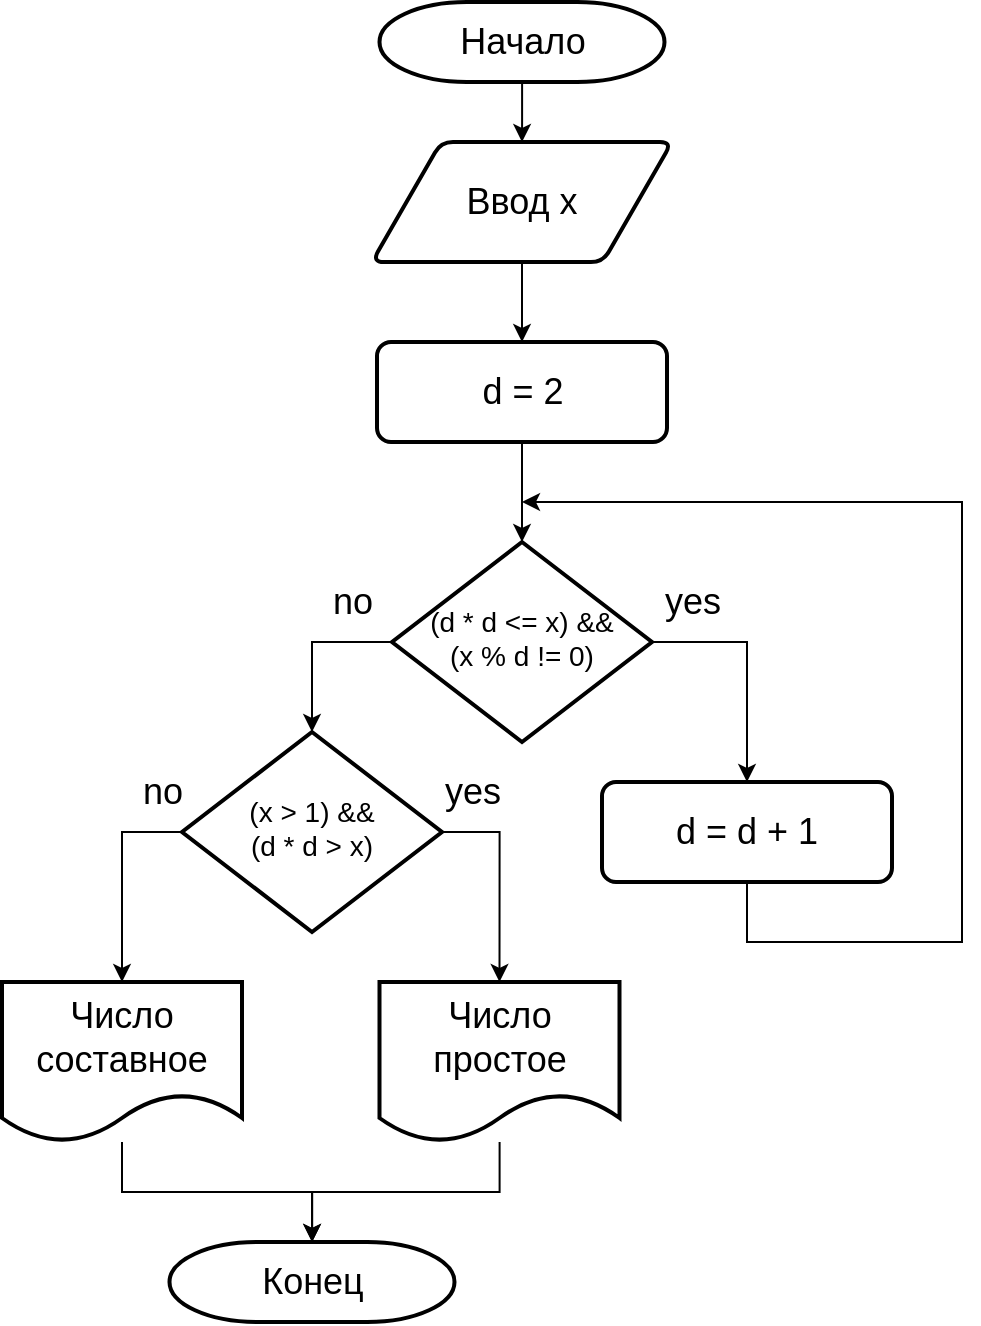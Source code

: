 <mxfile version="14.9.3" type="github">
  <diagram id="C5RBs43oDa-KdzZeNtuy" name="Page-1">
    <mxGraphModel dx="693" dy="746" grid="1" gridSize="10" guides="1" tooltips="1" connect="1" arrows="1" fold="1" page="1" pageScale="1" pageWidth="827" pageHeight="1169" math="0" shadow="0">
      <root>
        <mxCell id="WIyWlLk6GJQsqaUBKTNV-0" />
        <mxCell id="WIyWlLk6GJQsqaUBKTNV-1" parent="WIyWlLk6GJQsqaUBKTNV-0" />
        <mxCell id="HqP1AH-cH8uqQTu6hfhK-6" value="" style="edgeStyle=orthogonalEdgeStyle;rounded=0;orthogonalLoop=1;jettySize=auto;html=1;fontSize=14;" edge="1" parent="WIyWlLk6GJQsqaUBKTNV-1" source="HqP1AH-cH8uqQTu6hfhK-1" target="HqP1AH-cH8uqQTu6hfhK-2">
          <mxGeometry relative="1" as="geometry" />
        </mxCell>
        <mxCell id="HqP1AH-cH8uqQTu6hfhK-1" value="Ввод x" style="shape=parallelogram;html=1;strokeWidth=2;perimeter=parallelogramPerimeter;whiteSpace=wrap;rounded=1;arcSize=12;size=0.23;fontSize=18;" vertex="1" parent="WIyWlLk6GJQsqaUBKTNV-1">
          <mxGeometry x="245" y="110" width="150" height="60" as="geometry" />
        </mxCell>
        <mxCell id="HqP1AH-cH8uqQTu6hfhK-7" value="" style="edgeStyle=orthogonalEdgeStyle;rounded=0;orthogonalLoop=1;jettySize=auto;html=1;fontSize=14;" edge="1" parent="WIyWlLk6GJQsqaUBKTNV-1" source="HqP1AH-cH8uqQTu6hfhK-2" target="HqP1AH-cH8uqQTu6hfhK-3">
          <mxGeometry relative="1" as="geometry" />
        </mxCell>
        <mxCell id="HqP1AH-cH8uqQTu6hfhK-2" value="d = 2" style="rounded=1;whiteSpace=wrap;html=1;absoluteArcSize=1;arcSize=14;strokeWidth=2;fontSize=18;" vertex="1" parent="WIyWlLk6GJQsqaUBKTNV-1">
          <mxGeometry x="247.5" y="210" width="145" height="50" as="geometry" />
        </mxCell>
        <mxCell id="HqP1AH-cH8uqQTu6hfhK-9" style="edgeStyle=orthogonalEdgeStyle;rounded=0;orthogonalLoop=1;jettySize=auto;html=1;exitX=1;exitY=0.5;exitDx=0;exitDy=0;fontSize=14;" edge="1" parent="WIyWlLk6GJQsqaUBKTNV-1" source="HqP1AH-cH8uqQTu6hfhK-3" target="HqP1AH-cH8uqQTu6hfhK-8">
          <mxGeometry relative="1" as="geometry" />
        </mxCell>
        <mxCell id="HqP1AH-cH8uqQTu6hfhK-13" style="edgeStyle=orthogonalEdgeStyle;rounded=0;orthogonalLoop=1;jettySize=auto;html=1;exitX=0;exitY=0.5;exitDx=0;exitDy=0;entryX=0.5;entryY=0;entryDx=0;entryDy=0;fontSize=18;" edge="1" parent="WIyWlLk6GJQsqaUBKTNV-1" source="HqP1AH-cH8uqQTu6hfhK-3" target="HqP1AH-cH8uqQTu6hfhK-12">
          <mxGeometry relative="1" as="geometry" />
        </mxCell>
        <mxCell id="HqP1AH-cH8uqQTu6hfhK-3" value="(d * d &amp;lt;= x) &amp;amp;&amp;amp;&lt;br style=&quot;font-size: 14px;&quot;&gt;(x % d != 0)" style="rhombus;whiteSpace=wrap;html=1;shadow=0;fontFamily=Helvetica;fontSize=14;align=center;strokeWidth=2;spacing=6;spacingTop=-4;" vertex="1" parent="WIyWlLk6GJQsqaUBKTNV-1">
          <mxGeometry x="255" y="310" width="130" height="100" as="geometry" />
        </mxCell>
        <mxCell id="HqP1AH-cH8uqQTu6hfhK-5" value="" style="edgeStyle=orthogonalEdgeStyle;rounded=0;orthogonalLoop=1;jettySize=auto;html=1;fontSize=14;" edge="1" parent="WIyWlLk6GJQsqaUBKTNV-1" source="HqP1AH-cH8uqQTu6hfhK-4" target="HqP1AH-cH8uqQTu6hfhK-1">
          <mxGeometry relative="1" as="geometry" />
        </mxCell>
        <mxCell id="HqP1AH-cH8uqQTu6hfhK-4" value="Начало" style="strokeWidth=2;html=1;shape=mxgraph.flowchart.terminator;whiteSpace=wrap;fontSize=18;" vertex="1" parent="WIyWlLk6GJQsqaUBKTNV-1">
          <mxGeometry x="248.75" y="40" width="142.5" height="40" as="geometry" />
        </mxCell>
        <mxCell id="HqP1AH-cH8uqQTu6hfhK-10" style="edgeStyle=orthogonalEdgeStyle;rounded=0;orthogonalLoop=1;jettySize=auto;html=1;exitX=0.5;exitY=1;exitDx=0;exitDy=0;fontSize=14;" edge="1" parent="WIyWlLk6GJQsqaUBKTNV-1" source="HqP1AH-cH8uqQTu6hfhK-8">
          <mxGeometry relative="1" as="geometry">
            <mxPoint x="320" y="290" as="targetPoint" />
            <Array as="points">
              <mxPoint x="433" y="510" />
              <mxPoint x="540" y="510" />
              <mxPoint x="540" y="290" />
            </Array>
          </mxGeometry>
        </mxCell>
        <mxCell id="HqP1AH-cH8uqQTu6hfhK-8" value="d = d + 1" style="rounded=1;whiteSpace=wrap;html=1;absoluteArcSize=1;arcSize=14;strokeWidth=2;fontSize=18;" vertex="1" parent="WIyWlLk6GJQsqaUBKTNV-1">
          <mxGeometry x="360" y="430" width="145" height="50" as="geometry" />
        </mxCell>
        <mxCell id="HqP1AH-cH8uqQTu6hfhK-11" value="yes" style="text;html=1;align=center;verticalAlign=middle;resizable=0;points=[];autosize=1;strokeColor=none;fontSize=18;" vertex="1" parent="WIyWlLk6GJQsqaUBKTNV-1">
          <mxGeometry x="385" y="325" width="40" height="30" as="geometry" />
        </mxCell>
        <mxCell id="HqP1AH-cH8uqQTu6hfhK-18" style="edgeStyle=orthogonalEdgeStyle;rounded=0;orthogonalLoop=1;jettySize=auto;html=1;exitX=0;exitY=0.5;exitDx=0;exitDy=0;entryX=0.5;entryY=0;entryDx=0;entryDy=0;fontSize=18;" edge="1" parent="WIyWlLk6GJQsqaUBKTNV-1" source="HqP1AH-cH8uqQTu6hfhK-12" target="HqP1AH-cH8uqQTu6hfhK-16">
          <mxGeometry relative="1" as="geometry" />
        </mxCell>
        <mxCell id="HqP1AH-cH8uqQTu6hfhK-19" style="edgeStyle=orthogonalEdgeStyle;rounded=0;orthogonalLoop=1;jettySize=auto;html=1;exitX=1;exitY=0.5;exitDx=0;exitDy=0;entryX=0.5;entryY=0;entryDx=0;entryDy=0;fontSize=18;" edge="1" parent="WIyWlLk6GJQsqaUBKTNV-1" source="HqP1AH-cH8uqQTu6hfhK-12" target="HqP1AH-cH8uqQTu6hfhK-15">
          <mxGeometry relative="1" as="geometry" />
        </mxCell>
        <mxCell id="HqP1AH-cH8uqQTu6hfhK-12" value="(x &amp;gt; 1) &amp;amp;&amp;amp;&lt;br&gt;(d * d &amp;gt; x)" style="rhombus;whiteSpace=wrap;html=1;shadow=0;fontFamily=Helvetica;fontSize=14;align=center;strokeWidth=2;spacing=6;spacingTop=-4;" vertex="1" parent="WIyWlLk6GJQsqaUBKTNV-1">
          <mxGeometry x="150" y="405" width="130" height="100" as="geometry" />
        </mxCell>
        <mxCell id="HqP1AH-cH8uqQTu6hfhK-14" value="no" style="text;html=1;align=center;verticalAlign=middle;resizable=0;points=[];autosize=1;strokeColor=none;fontSize=18;" vertex="1" parent="WIyWlLk6GJQsqaUBKTNV-1">
          <mxGeometry x="215" y="325" width="40" height="30" as="geometry" />
        </mxCell>
        <mxCell id="HqP1AH-cH8uqQTu6hfhK-21" value="" style="edgeStyle=orthogonalEdgeStyle;rounded=0;orthogonalLoop=1;jettySize=auto;html=1;fontSize=18;" edge="1" parent="WIyWlLk6GJQsqaUBKTNV-1" source="HqP1AH-cH8uqQTu6hfhK-15" target="HqP1AH-cH8uqQTu6hfhK-17">
          <mxGeometry relative="1" as="geometry" />
        </mxCell>
        <mxCell id="HqP1AH-cH8uqQTu6hfhK-15" value="Число простое" style="shape=document;whiteSpace=wrap;html=1;boundedLbl=1;fontSize=18;strokeWidth=2;" vertex="1" parent="WIyWlLk6GJQsqaUBKTNV-1">
          <mxGeometry x="248.75" y="530" width="120" height="80" as="geometry" />
        </mxCell>
        <mxCell id="HqP1AH-cH8uqQTu6hfhK-20" value="" style="edgeStyle=orthogonalEdgeStyle;rounded=0;orthogonalLoop=1;jettySize=auto;html=1;fontSize=18;" edge="1" parent="WIyWlLk6GJQsqaUBKTNV-1" source="HqP1AH-cH8uqQTu6hfhK-16" target="HqP1AH-cH8uqQTu6hfhK-17">
          <mxGeometry relative="1" as="geometry" />
        </mxCell>
        <mxCell id="HqP1AH-cH8uqQTu6hfhK-16" value="Число составное" style="shape=document;whiteSpace=wrap;html=1;boundedLbl=1;fontSize=18;strokeWidth=2;" vertex="1" parent="WIyWlLk6GJQsqaUBKTNV-1">
          <mxGeometry x="60" y="530" width="120" height="80" as="geometry" />
        </mxCell>
        <mxCell id="HqP1AH-cH8uqQTu6hfhK-17" value="Конец" style="strokeWidth=2;html=1;shape=mxgraph.flowchart.terminator;whiteSpace=wrap;fontSize=18;" vertex="1" parent="WIyWlLk6GJQsqaUBKTNV-1">
          <mxGeometry x="143.75" y="660" width="142.5" height="40" as="geometry" />
        </mxCell>
        <mxCell id="HqP1AH-cH8uqQTu6hfhK-22" value="yes" style="text;html=1;align=center;verticalAlign=middle;resizable=0;points=[];autosize=1;strokeColor=none;fontSize=18;" vertex="1" parent="WIyWlLk6GJQsqaUBKTNV-1">
          <mxGeometry x="275" y="420" width="40" height="30" as="geometry" />
        </mxCell>
        <mxCell id="HqP1AH-cH8uqQTu6hfhK-23" value="no" style="text;html=1;align=center;verticalAlign=middle;resizable=0;points=[];autosize=1;strokeColor=none;fontSize=18;" vertex="1" parent="WIyWlLk6GJQsqaUBKTNV-1">
          <mxGeometry x="120" y="420" width="40" height="30" as="geometry" />
        </mxCell>
      </root>
    </mxGraphModel>
  </diagram>
</mxfile>
